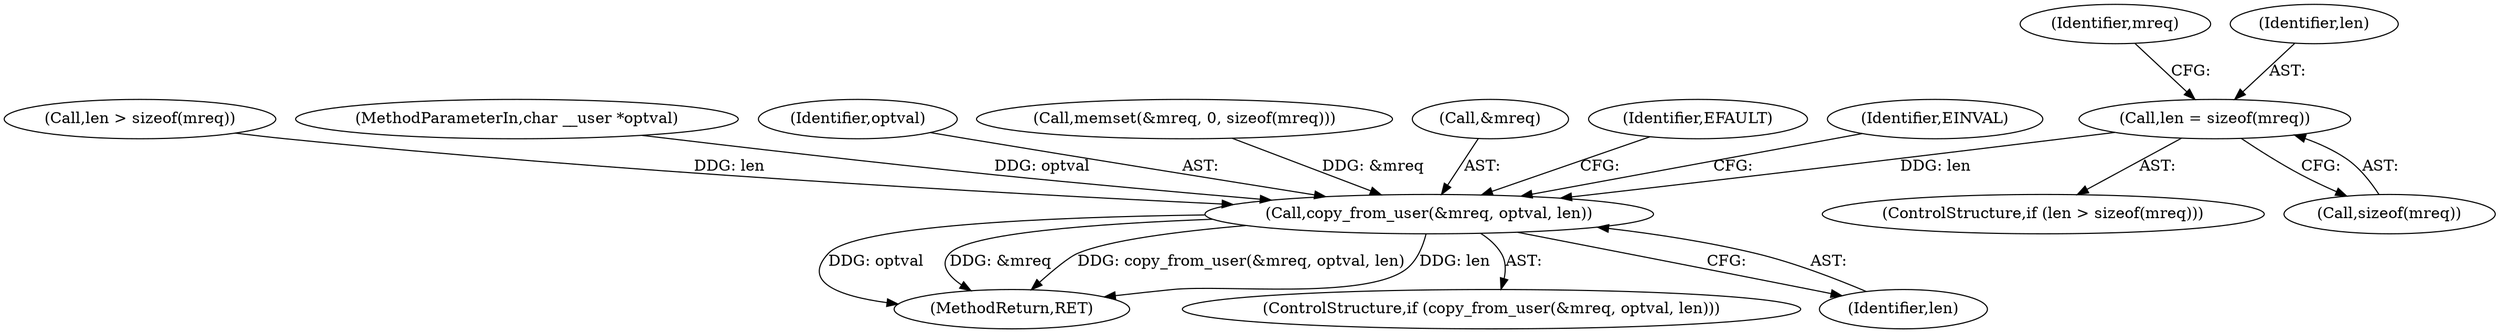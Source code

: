 digraph "0_linux_84ac7260236a49c79eede91617700174c2c19b0c_0@API" {
"1000156" [label="(Call,len = sizeof(mreq))"];
"1000161" [label="(Call,copy_from_user(&mreq, optval, len))"];
"1000163" [label="(Identifier,mreq)"];
"1000161" [label="(Call,copy_from_user(&mreq, optval, len))"];
"1000152" [label="(Call,len > sizeof(mreq))"];
"1000104" [label="(MethodParameterIn,char __user *optval)"];
"1000156" [label="(Call,len = sizeof(mreq))"];
"1000164" [label="(Identifier,optval)"];
"1000683" [label="(MethodReturn,RET)"];
"1000137" [label="(Call,memset(&mreq, 0, sizeof(mreq)))"];
"1000160" [label="(ControlStructure,if (copy_from_user(&mreq, optval, len)))"];
"1000162" [label="(Call,&mreq)"];
"1000168" [label="(Identifier,EFAULT)"];
"1000171" [label="(Identifier,EINVAL)"];
"1000151" [label="(ControlStructure,if (len > sizeof(mreq)))"];
"1000158" [label="(Call,sizeof(mreq))"];
"1000157" [label="(Identifier,len)"];
"1000165" [label="(Identifier,len)"];
"1000156" -> "1000151"  [label="AST: "];
"1000156" -> "1000158"  [label="CFG: "];
"1000157" -> "1000156"  [label="AST: "];
"1000158" -> "1000156"  [label="AST: "];
"1000163" -> "1000156"  [label="CFG: "];
"1000156" -> "1000161"  [label="DDG: len"];
"1000161" -> "1000160"  [label="AST: "];
"1000161" -> "1000165"  [label="CFG: "];
"1000162" -> "1000161"  [label="AST: "];
"1000164" -> "1000161"  [label="AST: "];
"1000165" -> "1000161"  [label="AST: "];
"1000168" -> "1000161"  [label="CFG: "];
"1000171" -> "1000161"  [label="CFG: "];
"1000161" -> "1000683"  [label="DDG: optval"];
"1000161" -> "1000683"  [label="DDG: &mreq"];
"1000161" -> "1000683"  [label="DDG: copy_from_user(&mreq, optval, len)"];
"1000161" -> "1000683"  [label="DDG: len"];
"1000137" -> "1000161"  [label="DDG: &mreq"];
"1000104" -> "1000161"  [label="DDG: optval"];
"1000152" -> "1000161"  [label="DDG: len"];
}
